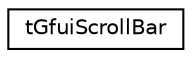 digraph "Graphical Class Hierarchy"
{
  edge [fontname="Helvetica",fontsize="10",labelfontname="Helvetica",labelfontsize="10"];
  node [fontname="Helvetica",fontsize="10",shape=record];
  rankdir="LR";
  Node1 [label="tGfuiScrollBar",height=0.2,width=0.4,color="black", fillcolor="white", style="filled",URL="$structt_gfui_scroll_bar.html"];
}
